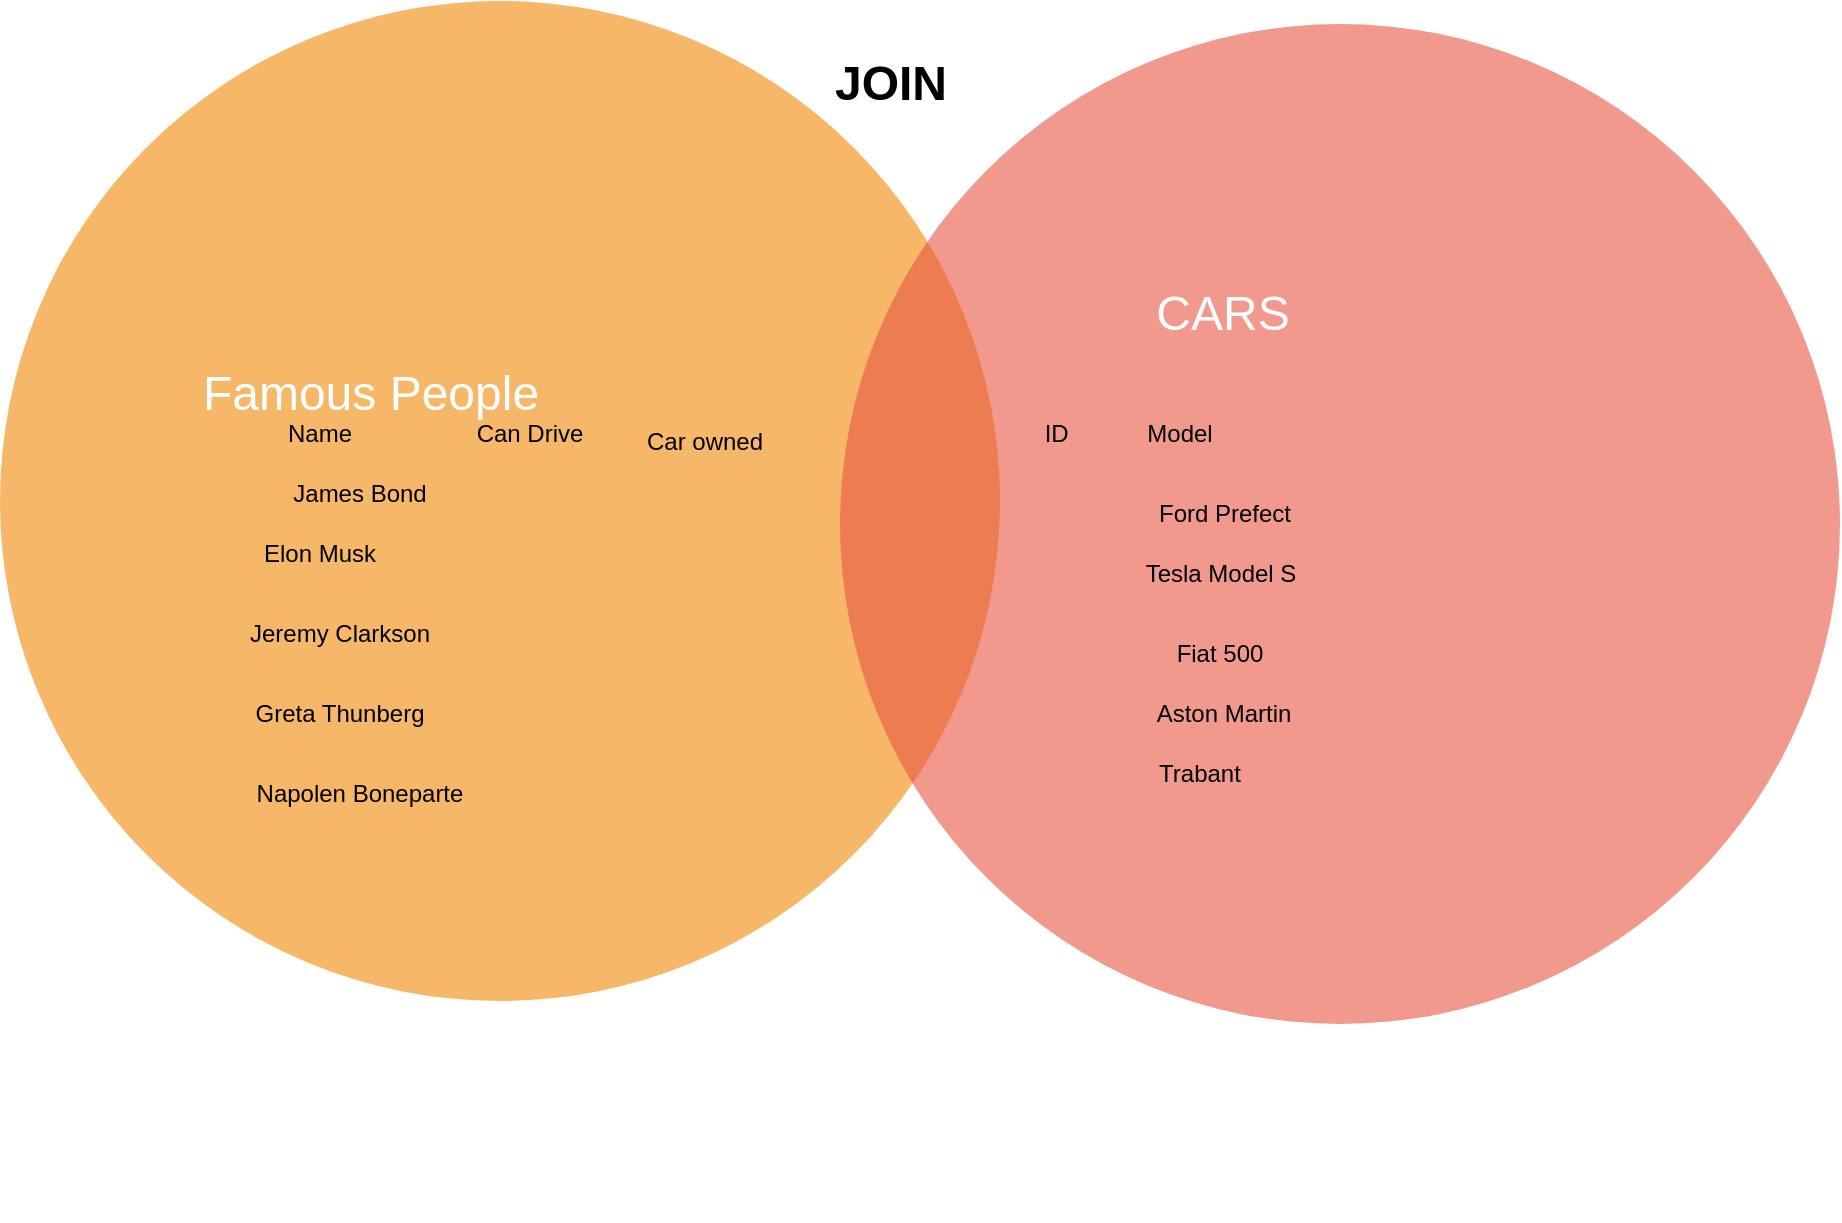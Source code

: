 <mxfile version="15.7.0" type="github"><diagram id="3228e29e-7158-1315-38df-8450db1d8a1d" name="Page-1"><mxGraphModel dx="914" dy="609" grid="1" gridSize="10" guides="1" tooltips="1" connect="1" arrows="1" fold="1" page="1" pageScale="1" pageWidth="1169" pageHeight="827" background="none" math="0" shadow="0"><root><mxCell id="0"/><mxCell id="1" parent="0"/><mxCell id="21531" value="" style="ellipse;fillColor=#F08705;opacity=60;strokeColor=none;html=1;fontColor=#FFFFFF;" parent="1" vertex="1"><mxGeometry x="140" y="18.5" width="500" height="500" as="geometry"/></mxCell><mxCell id="21533" value="" style="ellipse;fillColor=#e85642;opacity=60;strokeColor=none;html=1;fontColor=#FFFFFF;" parent="1" vertex="1"><mxGeometry x="560" y="30" width="500" height="500" as="geometry"/></mxCell><mxCell id="21534" value="Famous People" style="text;fontSize=24;align=center;verticalAlign=middle;html=1;fontColor=#FFFFFF;" parent="1" vertex="1"><mxGeometry x="230" y="180" width="190" height="70" as="geometry"/></mxCell><mxCell id="21535" value="CARS" style="text;fontSize=24;align=center;verticalAlign=middle;html=1;fontColor=#FFFFFF;" parent="1" vertex="1"><mxGeometry x="656.25" y="140" width="190" height="70" as="geometry"/></mxCell><mxCell id="21536" value="Tradition" style="text;fontSize=24;align=center;verticalAlign=middle;html=1;fontColor=#FFFFFF;" parent="1" vertex="1"><mxGeometry x="499.5" y="558.5" width="190" height="70" as="geometry"/></mxCell><mxCell id="JqsIaT6LNkkaMx-4K7rq-21540" value="James Bond" style="text;html=1;strokeColor=none;fillColor=none;align=center;verticalAlign=middle;whiteSpace=wrap;rounded=0;" vertex="1" parent="1"><mxGeometry x="220" y="250" width="200" height="30" as="geometry"/></mxCell><mxCell id="JqsIaT6LNkkaMx-4K7rq-21541" value="Jeremy Clarkson" style="text;html=1;strokeColor=none;fillColor=none;align=center;verticalAlign=middle;whiteSpace=wrap;rounded=0;" vertex="1" parent="1"><mxGeometry x="240" y="320" width="140" height="30" as="geometry"/></mxCell><mxCell id="JqsIaT6LNkkaMx-4K7rq-21542" value="Greta Thunberg" style="text;html=1;strokeColor=none;fillColor=none;align=center;verticalAlign=middle;whiteSpace=wrap;rounded=0;" vertex="1" parent="1"><mxGeometry x="235" y="360" width="150" height="30" as="geometry"/></mxCell><mxCell id="JqsIaT6LNkkaMx-4K7rq-21543" value="Elon Musk" style="text;html=1;strokeColor=none;fillColor=none;align=center;verticalAlign=middle;whiteSpace=wrap;rounded=0;" vertex="1" parent="1"><mxGeometry x="270" y="280" width="60" height="30" as="geometry"/></mxCell><mxCell id="JqsIaT6LNkkaMx-4K7rq-21544" value="Napolen Boneparte" style="text;html=1;strokeColor=none;fillColor=none;align=center;verticalAlign=middle;whiteSpace=wrap;rounded=0;" vertex="1" parent="1"><mxGeometry x="265" y="400" width="110" height="30" as="geometry"/></mxCell><mxCell id="JqsIaT6LNkkaMx-4K7rq-21545" value="Tesla Model S" style="text;html=1;strokeColor=none;fillColor=none;align=center;verticalAlign=middle;whiteSpace=wrap;rounded=0;" vertex="1" parent="1"><mxGeometry x="689.5" y="290" width="120.5" height="30" as="geometry"/></mxCell><mxCell id="JqsIaT6LNkkaMx-4K7rq-21546" value="Ford Prefect" style="text;html=1;strokeColor=none;fillColor=none;align=center;verticalAlign=middle;whiteSpace=wrap;rounded=0;" vertex="1" parent="1"><mxGeometry x="695" y="260" width="115" height="30" as="geometry"/></mxCell><mxCell id="JqsIaT6LNkkaMx-4K7rq-21547" value="Fiat 500" style="text;html=1;strokeColor=none;fillColor=none;align=center;verticalAlign=middle;whiteSpace=wrap;rounded=0;" vertex="1" parent="1"><mxGeometry x="719.75" y="330" width="60" height="30" as="geometry"/></mxCell><mxCell id="JqsIaT6LNkkaMx-4K7rq-21549" value="Trabant" style="text;html=1;strokeColor=none;fillColor=none;align=center;verticalAlign=middle;whiteSpace=wrap;rounded=0;" vertex="1" parent="1"><mxGeometry x="709.5" y="390" width="60" height="30" as="geometry"/></mxCell><mxCell id="JqsIaT6LNkkaMx-4K7rq-21550" value="ID&amp;nbsp; " style="text;html=1;strokeColor=none;fillColor=none;align=center;verticalAlign=middle;whiteSpace=wrap;rounded=0;" vertex="1" parent="1"><mxGeometry x="640" y="220" width="60" height="30" as="geometry"/></mxCell><mxCell id="JqsIaT6LNkkaMx-4K7rq-21553" value="Model" style="text;html=1;strokeColor=none;fillColor=none;align=center;verticalAlign=middle;whiteSpace=wrap;rounded=0;" vertex="1" parent="1"><mxGeometry x="700" y="220" width="60" height="30" as="geometry"/></mxCell><mxCell id="JqsIaT6LNkkaMx-4K7rq-21554" value="Name" style="text;html=1;strokeColor=none;fillColor=none;align=center;verticalAlign=middle;whiteSpace=wrap;rounded=0;" vertex="1" parent="1"><mxGeometry x="270" y="220" width="60" height="30" as="geometry"/></mxCell><mxCell id="JqsIaT6LNkkaMx-4K7rq-21555" value="Can Drive" style="text;html=1;strokeColor=none;fillColor=none;align=center;verticalAlign=middle;whiteSpace=wrap;rounded=0;" vertex="1" parent="1"><mxGeometry x="375" y="220" width="60" height="30" as="geometry"/></mxCell><mxCell id="JqsIaT6LNkkaMx-4K7rq-21556" value="Car owned" style="text;html=1;strokeColor=none;fillColor=none;align=center;verticalAlign=middle;whiteSpace=wrap;rounded=0;" vertex="1" parent="1"><mxGeometry x="450" y="223.5" width="85" height="30" as="geometry"/></mxCell><mxCell id="JqsIaT6LNkkaMx-4K7rq-21557" value="Aston Martin" style="text;html=1;strokeColor=none;fillColor=none;align=center;verticalAlign=middle;whiteSpace=wrap;rounded=0;" vertex="1" parent="1"><mxGeometry x="707.5" y="360" width="87.5" height="30" as="geometry"/></mxCell><mxCell id="JqsIaT6LNkkaMx-4K7rq-21560" value="JOIN" style="text;strokeColor=none;fillColor=none;html=1;fontSize=24;fontStyle=1;verticalAlign=middle;align=center;" vertex="1" parent="1"><mxGeometry x="535" y="40" width="100" height="40" as="geometry"/></mxCell></root></mxGraphModel></diagram></mxfile>